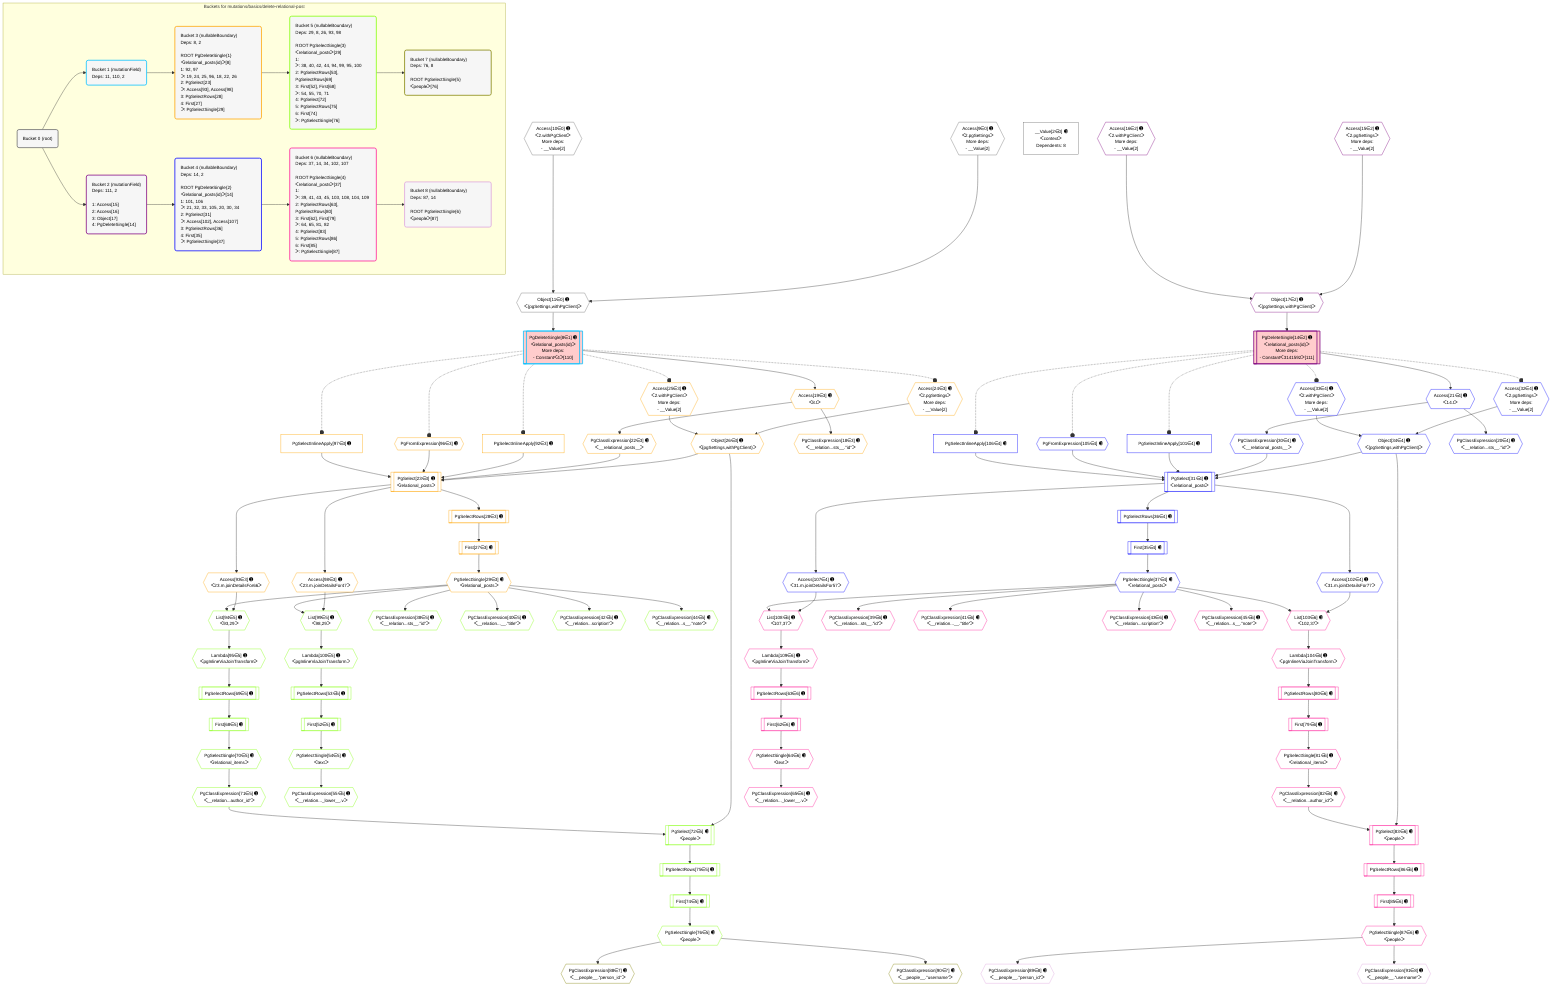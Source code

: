 %%{init: {'themeVariables': { 'fontSize': '12px'}}}%%
graph TD
    classDef path fill:#eee,stroke:#000,color:#000
    classDef plan fill:#fff,stroke-width:1px,color:#000
    classDef itemplan fill:#fff,stroke-width:2px,color:#000
    classDef unbatchedplan fill:#dff,stroke-width:1px,color:#000
    classDef sideeffectplan fill:#fcc,stroke-width:2px,color:#000
    classDef bucket fill:#f6f6f6,color:#000,stroke-width:2px,text-align:left

    subgraph "Buckets for mutations/basics/delete-relational-post"
    Bucket0("Bucket 0 (root)"):::bucket
    Bucket1("Bucket 1 (mutationField)<br />Deps: 11, 110, 2"):::bucket
    Bucket2("Bucket 2 (mutationField)<br />Deps: 111, 2<br /><br />1: Access[15]<br />2: Access[16]<br />3: Object[17]<br />4: PgDeleteSingle[14]"):::bucket
    Bucket3("Bucket 3 (nullableBoundary)<br />Deps: 8, 2<br /><br />ROOT PgDeleteSingle{1}ᐸrelational_posts(id)ᐳ[8]<br />1: 92, 97<br />ᐳ: 19, 24, 25, 96, 18, 22, 26<br />2: PgSelect[23]<br />ᐳ: Access[93], Access[98]<br />3: PgSelectRows[28]<br />4: First[27]<br />ᐳ: PgSelectSingle[29]"):::bucket
    Bucket4("Bucket 4 (nullableBoundary)<br />Deps: 14, 2<br /><br />ROOT PgDeleteSingle{2}ᐸrelational_posts(id)ᐳ[14]<br />1: 101, 106<br />ᐳ: 21, 32, 33, 105, 20, 30, 34<br />2: PgSelect[31]<br />ᐳ: Access[102], Access[107]<br />3: PgSelectRows[36]<br />4: First[35]<br />ᐳ: PgSelectSingle[37]"):::bucket
    Bucket5("Bucket 5 (nullableBoundary)<br />Deps: 29, 8, 26, 93, 98<br /><br />ROOT PgSelectSingle{3}ᐸrelational_postsᐳ[29]<br />1: <br />ᐳ: 38, 40, 42, 44, 94, 99, 95, 100<br />2: PgSelectRows[53], PgSelectRows[69]<br />3: First[52], First[68]<br />ᐳ: 54, 55, 70, 71<br />4: PgSelect[72]<br />5: PgSelectRows[75]<br />6: First[74]<br />ᐳ: PgSelectSingle[76]"):::bucket
    Bucket6("Bucket 6 (nullableBoundary)<br />Deps: 37, 14, 34, 102, 107<br /><br />ROOT PgSelectSingle{4}ᐸrelational_postsᐳ[37]<br />1: <br />ᐳ: 39, 41, 43, 45, 103, 108, 104, 109<br />2: PgSelectRows[63], PgSelectRows[80]<br />3: First[62], First[79]<br />ᐳ: 64, 65, 81, 82<br />4: PgSelect[83]<br />5: PgSelectRows[86]<br />6: First[85]<br />ᐳ: PgSelectSingle[87]"):::bucket
    Bucket7("Bucket 7 (nullableBoundary)<br />Deps: 76, 8<br /><br />ROOT PgSelectSingle{5}ᐸpeopleᐳ[76]"):::bucket
    Bucket8("Bucket 8 (nullableBoundary)<br />Deps: 87, 14<br /><br />ROOT PgSelectSingle{6}ᐸpeopleᐳ[87]"):::bucket
    end
    Bucket0 --> Bucket1 & Bucket2
    Bucket1 --> Bucket3
    Bucket2 --> Bucket4
    Bucket3 --> Bucket5
    Bucket4 --> Bucket6
    Bucket5 --> Bucket7
    Bucket6 --> Bucket8

    %% plan dependencies
    Object11{{"Object[11∈0] ➊<br />ᐸ{pgSettings,withPgClient}ᐳ"}}:::plan
    Access9{{"Access[9∈0] ➊<br />ᐸ2.pgSettingsᐳ<br />More deps:<br />- __Value[2]"}}:::plan
    Access10{{"Access[10∈0] ➊<br />ᐸ2.withPgClientᐳ<br />More deps:<br />- __Value[2]"}}:::plan
    Access9 & Access10 --> Object11
    __Value2["__Value[2∈0] ➊<br />ᐸcontextᐳ<br />Dependents: 8"]:::plan
    PgDeleteSingle8[["PgDeleteSingle[8∈1] ➊<br />ᐸrelational_posts(id)ᐳ<br />More deps:<br />- Constantᐸ4ᐳ[110]"]]:::sideeffectplan
    Object11 --> PgDeleteSingle8
    PgDeleteSingle14[["PgDeleteSingle[14∈2] ➊<br />ᐸrelational_posts(id)ᐳ<br />More deps:<br />- Constantᐸ3141592ᐳ[111]"]]:::sideeffectplan
    Object17{{"Object[17∈2] ➊<br />ᐸ{pgSettings,withPgClient}ᐳ"}}:::plan
    Object17 --> PgDeleteSingle14
    Access15{{"Access[15∈2] ➊<br />ᐸ2.pgSettingsᐳ<br />More deps:<br />- __Value[2]"}}:::plan
    Access16{{"Access[16∈2] ➊<br />ᐸ2.withPgClientᐳ<br />More deps:<br />- __Value[2]"}}:::plan
    Access15 & Access16 --> Object17
    PgSelect23[["PgSelect[23∈3] ➊<br />ᐸrelational_postsᐳ"]]:::plan
    Object26{{"Object[26∈3] ➊<br />ᐸ{pgSettings,withPgClient}ᐳ"}}:::plan
    PgClassExpression22{{"PgClassExpression[22∈3] ➊<br />ᐸ__relational_posts__ᐳ"}}:::plan
    PgSelectInlineApply92["PgSelectInlineApply[92∈3] ➊"]:::plan
    PgFromExpression96{{"PgFromExpression[96∈3] ➊"}}:::plan
    PgSelectInlineApply97["PgSelectInlineApply[97∈3] ➊"]:::plan
    Object26 & PgClassExpression22 & PgSelectInlineApply92 & PgFromExpression96 & PgSelectInlineApply97 --> PgSelect23
    Access24{{"Access[24∈3] ➊<br />ᐸ2.pgSettingsᐳ<br />More deps:<br />- __Value[2]"}}:::plan
    Access25{{"Access[25∈3] ➊<br />ᐸ2.withPgClientᐳ<br />More deps:<br />- __Value[2]"}}:::plan
    Access24 & Access25 --> Object26
    PgClassExpression18{{"PgClassExpression[18∈3] ➊<br />ᐸ__relation...sts__.”id”ᐳ"}}:::plan
    Access19{{"Access[19∈3] ➊<br />ᐸ8.tᐳ"}}:::plan
    Access19 --> PgClassExpression18
    PgDeleteSingle8 --> Access19
    Access19 --> PgClassExpression22
    First27[["First[27∈3] ➊"]]:::plan
    PgSelectRows28[["PgSelectRows[28∈3] ➊"]]:::plan
    PgSelectRows28 --> First27
    PgSelect23 --> PgSelectRows28
    PgSelectSingle29{{"PgSelectSingle[29∈3] ➊<br />ᐸrelational_postsᐳ"}}:::plan
    First27 --> PgSelectSingle29
    Access93{{"Access[93∈3] ➊<br />ᐸ23.m.joinDetailsFor66ᐳ"}}:::plan
    PgSelect23 --> Access93
    Access98{{"Access[98∈3] ➊<br />ᐸ23.m.joinDetailsFor47ᐳ"}}:::plan
    PgSelect23 --> Access98
    PgSelect31[["PgSelect[31∈4] ➊<br />ᐸrelational_postsᐳ"]]:::plan
    Object34{{"Object[34∈4] ➊<br />ᐸ{pgSettings,withPgClient}ᐳ"}}:::plan
    PgClassExpression30{{"PgClassExpression[30∈4] ➊<br />ᐸ__relational_posts__ᐳ"}}:::plan
    PgSelectInlineApply101["PgSelectInlineApply[101∈4] ➊"]:::plan
    PgFromExpression105{{"PgFromExpression[105∈4] ➊"}}:::plan
    PgSelectInlineApply106["PgSelectInlineApply[106∈4] ➊"]:::plan
    Object34 & PgClassExpression30 & PgSelectInlineApply101 & PgFromExpression105 & PgSelectInlineApply106 --> PgSelect31
    Access32{{"Access[32∈4] ➊<br />ᐸ2.pgSettingsᐳ<br />More deps:<br />- __Value[2]"}}:::plan
    Access33{{"Access[33∈4] ➊<br />ᐸ2.withPgClientᐳ<br />More deps:<br />- __Value[2]"}}:::plan
    Access32 & Access33 --> Object34
    PgClassExpression20{{"PgClassExpression[20∈4] ➊<br />ᐸ__relation...sts__.”id”ᐳ"}}:::plan
    Access21{{"Access[21∈4] ➊<br />ᐸ14.tᐳ"}}:::plan
    Access21 --> PgClassExpression20
    PgDeleteSingle14 --> Access21
    Access21 --> PgClassExpression30
    First35[["First[35∈4] ➊"]]:::plan
    PgSelectRows36[["PgSelectRows[36∈4] ➊"]]:::plan
    PgSelectRows36 --> First35
    PgSelect31 --> PgSelectRows36
    PgSelectSingle37{{"PgSelectSingle[37∈4] ➊<br />ᐸrelational_postsᐳ"}}:::plan
    First35 --> PgSelectSingle37
    Access102{{"Access[102∈4] ➊<br />ᐸ31.m.joinDetailsFor77ᐳ"}}:::plan
    PgSelect31 --> Access102
    Access107{{"Access[107∈4] ➊<br />ᐸ31.m.joinDetailsFor57ᐳ"}}:::plan
    PgSelect31 --> Access107
    PgSelect72[["PgSelect[72∈5] ➊<br />ᐸpeopleᐳ"]]:::plan
    PgClassExpression71{{"PgClassExpression[71∈5] ➊<br />ᐸ__relation...author_id”ᐳ"}}:::plan
    Object26 & PgClassExpression71 --> PgSelect72
    List94{{"List[94∈5] ➊<br />ᐸ93,29ᐳ"}}:::plan
    Access93 & PgSelectSingle29 --> List94
    List99{{"List[99∈5] ➊<br />ᐸ98,29ᐳ"}}:::plan
    Access98 & PgSelectSingle29 --> List99
    PgClassExpression38{{"PgClassExpression[38∈5] ➊<br />ᐸ__relation...sts__.”id”ᐳ"}}:::plan
    PgSelectSingle29 --> PgClassExpression38
    PgClassExpression40{{"PgClassExpression[40∈5] ➊<br />ᐸ__relation...__.”title”ᐳ"}}:::plan
    PgSelectSingle29 --> PgClassExpression40
    PgClassExpression42{{"PgClassExpression[42∈5] ➊<br />ᐸ__relation...scription”ᐳ"}}:::plan
    PgSelectSingle29 --> PgClassExpression42
    PgClassExpression44{{"PgClassExpression[44∈5] ➊<br />ᐸ__relation...s__.”note”ᐳ"}}:::plan
    PgSelectSingle29 --> PgClassExpression44
    First52[["First[52∈5] ➊"]]:::plan
    PgSelectRows53[["PgSelectRows[53∈5] ➊"]]:::plan
    PgSelectRows53 --> First52
    Lambda100{{"Lambda[100∈5] ➊<br />ᐸpgInlineViaJoinTransformᐳ"}}:::plan
    Lambda100 --> PgSelectRows53
    PgSelectSingle54{{"PgSelectSingle[54∈5] ➊<br />ᐸtextᐳ"}}:::plan
    First52 --> PgSelectSingle54
    PgClassExpression55{{"PgClassExpression[55∈5] ➊<br />ᐸ__relation..._lower__.vᐳ"}}:::plan
    PgSelectSingle54 --> PgClassExpression55
    First68[["First[68∈5] ➊"]]:::plan
    PgSelectRows69[["PgSelectRows[69∈5] ➊"]]:::plan
    PgSelectRows69 --> First68
    Lambda95{{"Lambda[95∈5] ➊<br />ᐸpgInlineViaJoinTransformᐳ"}}:::plan
    Lambda95 --> PgSelectRows69
    PgSelectSingle70{{"PgSelectSingle[70∈5] ➊<br />ᐸrelational_itemsᐳ"}}:::plan
    First68 --> PgSelectSingle70
    PgSelectSingle70 --> PgClassExpression71
    First74[["First[74∈5] ➊"]]:::plan
    PgSelectRows75[["PgSelectRows[75∈5] ➊"]]:::plan
    PgSelectRows75 --> First74
    PgSelect72 --> PgSelectRows75
    PgSelectSingle76{{"PgSelectSingle[76∈5] ➊<br />ᐸpeopleᐳ"}}:::plan
    First74 --> PgSelectSingle76
    List94 --> Lambda95
    List99 --> Lambda100
    PgSelect83[["PgSelect[83∈6] ➊<br />ᐸpeopleᐳ"]]:::plan
    PgClassExpression82{{"PgClassExpression[82∈6] ➊<br />ᐸ__relation...author_id”ᐳ"}}:::plan
    Object34 & PgClassExpression82 --> PgSelect83
    List103{{"List[103∈6] ➊<br />ᐸ102,37ᐳ"}}:::plan
    Access102 & PgSelectSingle37 --> List103
    List108{{"List[108∈6] ➊<br />ᐸ107,37ᐳ"}}:::plan
    Access107 & PgSelectSingle37 --> List108
    PgClassExpression39{{"PgClassExpression[39∈6] ➊<br />ᐸ__relation...sts__.”id”ᐳ"}}:::plan
    PgSelectSingle37 --> PgClassExpression39
    PgClassExpression41{{"PgClassExpression[41∈6] ➊<br />ᐸ__relation...__.”title”ᐳ"}}:::plan
    PgSelectSingle37 --> PgClassExpression41
    PgClassExpression43{{"PgClassExpression[43∈6] ➊<br />ᐸ__relation...scription”ᐳ"}}:::plan
    PgSelectSingle37 --> PgClassExpression43
    PgClassExpression45{{"PgClassExpression[45∈6] ➊<br />ᐸ__relation...s__.”note”ᐳ"}}:::plan
    PgSelectSingle37 --> PgClassExpression45
    First62[["First[62∈6] ➊"]]:::plan
    PgSelectRows63[["PgSelectRows[63∈6] ➊"]]:::plan
    PgSelectRows63 --> First62
    Lambda109{{"Lambda[109∈6] ➊<br />ᐸpgInlineViaJoinTransformᐳ"}}:::plan
    Lambda109 --> PgSelectRows63
    PgSelectSingle64{{"PgSelectSingle[64∈6] ➊<br />ᐸtextᐳ"}}:::plan
    First62 --> PgSelectSingle64
    PgClassExpression65{{"PgClassExpression[65∈6] ➊<br />ᐸ__relation..._lower__.vᐳ"}}:::plan
    PgSelectSingle64 --> PgClassExpression65
    First79[["First[79∈6] ➊"]]:::plan
    PgSelectRows80[["PgSelectRows[80∈6] ➊"]]:::plan
    PgSelectRows80 --> First79
    Lambda104{{"Lambda[104∈6] ➊<br />ᐸpgInlineViaJoinTransformᐳ"}}:::plan
    Lambda104 --> PgSelectRows80
    PgSelectSingle81{{"PgSelectSingle[81∈6] ➊<br />ᐸrelational_itemsᐳ"}}:::plan
    First79 --> PgSelectSingle81
    PgSelectSingle81 --> PgClassExpression82
    First85[["First[85∈6] ➊"]]:::plan
    PgSelectRows86[["PgSelectRows[86∈6] ➊"]]:::plan
    PgSelectRows86 --> First85
    PgSelect83 --> PgSelectRows86
    PgSelectSingle87{{"PgSelectSingle[87∈6] ➊<br />ᐸpeopleᐳ"}}:::plan
    First85 --> PgSelectSingle87
    List103 --> Lambda104
    List108 --> Lambda109
    PgClassExpression88{{"PgClassExpression[88∈7] ➊<br />ᐸ__people__.”person_id”ᐳ"}}:::plan
    PgSelectSingle76 --> PgClassExpression88
    PgClassExpression90{{"PgClassExpression[90∈7] ➊<br />ᐸ__people__.”username”ᐳ"}}:::plan
    PgSelectSingle76 --> PgClassExpression90
    PgClassExpression89{{"PgClassExpression[89∈8] ➊<br />ᐸ__people__.”person_id”ᐳ"}}:::plan
    PgSelectSingle87 --> PgClassExpression89
    PgClassExpression91{{"PgClassExpression[91∈8] ➊<br />ᐸ__people__.”username”ᐳ"}}:::plan
    PgSelectSingle87 --> PgClassExpression91

    %% define steps
    classDef bucket0 stroke:#696969
    class Bucket0,__Value2,Access9,Access10,Object11 bucket0
    classDef bucket1 stroke:#00bfff
    class Bucket1,PgDeleteSingle8 bucket1
    classDef bucket2 stroke:#7f007f
    class Bucket2,PgDeleteSingle14,Access15,Access16,Object17 bucket2
    classDef bucket3 stroke:#ffa500
    class Bucket3,PgClassExpression18,Access19,PgClassExpression22,PgSelect23,Access24,Access25,Object26,First27,PgSelectRows28,PgSelectSingle29,PgSelectInlineApply92,Access93,PgFromExpression96,PgSelectInlineApply97,Access98 bucket3
    classDef bucket4 stroke:#0000ff
    class Bucket4,PgClassExpression20,Access21,PgClassExpression30,PgSelect31,Access32,Access33,Object34,First35,PgSelectRows36,PgSelectSingle37,PgSelectInlineApply101,Access102,PgFromExpression105,PgSelectInlineApply106,Access107 bucket4
    classDef bucket5 stroke:#7fff00
    class Bucket5,PgClassExpression38,PgClassExpression40,PgClassExpression42,PgClassExpression44,First52,PgSelectRows53,PgSelectSingle54,PgClassExpression55,First68,PgSelectRows69,PgSelectSingle70,PgClassExpression71,PgSelect72,First74,PgSelectRows75,PgSelectSingle76,List94,Lambda95,List99,Lambda100 bucket5
    classDef bucket6 stroke:#ff1493
    class Bucket6,PgClassExpression39,PgClassExpression41,PgClassExpression43,PgClassExpression45,First62,PgSelectRows63,PgSelectSingle64,PgClassExpression65,First79,PgSelectRows80,PgSelectSingle81,PgClassExpression82,PgSelect83,First85,PgSelectRows86,PgSelectSingle87,List103,Lambda104,List108,Lambda109 bucket6
    classDef bucket7 stroke:#808000
    class Bucket7,PgClassExpression88,PgClassExpression90 bucket7
    classDef bucket8 stroke:#dda0dd
    class Bucket8,PgClassExpression89,PgClassExpression91 bucket8

    %% implicit side effects
    PgDeleteSingle8 -.-o Access24
    PgDeleteSingle8 -.-o Access25
    PgDeleteSingle8 -.-o PgSelectInlineApply92
    PgDeleteSingle8 -.-o PgFromExpression96
    PgDeleteSingle8 -.-o PgSelectInlineApply97
    PgDeleteSingle14 -.-o Access32
    PgDeleteSingle14 -.-o Access33
    PgDeleteSingle14 -.-o PgSelectInlineApply101
    PgDeleteSingle14 -.-o PgFromExpression105
    PgDeleteSingle14 -.-o PgSelectInlineApply106